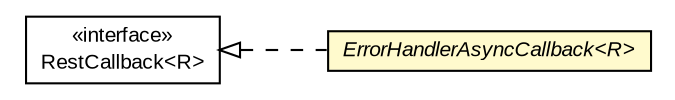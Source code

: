 #!/usr/local/bin/dot
#
# Class diagram 
# Generated by UMLGraph version R5_6-24-gf6e263 (http://www.umlgraph.org/)
#

digraph G {
	edge [fontname="arial",fontsize=10,labelfontname="arial",labelfontsize=10];
	node [fontname="arial",fontsize=10,shape=plaintext];
	nodesep=0.25;
	ranksep=0.5;
	rankdir=LR;
	// com.gwtplatform.dispatch.rest.shared.RestCallback<R>
	c249062 [label=<<table title="com.gwtplatform.dispatch.rest.shared.RestCallback" border="0" cellborder="1" cellspacing="0" cellpadding="2" port="p" href="../../../dispatch/rest/shared/RestCallback.html">
		<tr><td><table border="0" cellspacing="0" cellpadding="1">
<tr><td align="center" balign="center"> &#171;interface&#187; </td></tr>
<tr><td align="center" balign="center"> RestCallback&lt;R&gt; </td></tr>
		</table></td></tr>
		</table>>, URL="../../../dispatch/rest/shared/RestCallback.html", fontname="arial", fontcolor="black", fontsize=10.0];
	// com.gwtplatform.carstore.client.util.ErrorHandlerAsyncCallback<R>
	c249354 [label=<<table title="com.gwtplatform.carstore.client.util.ErrorHandlerAsyncCallback" border="0" cellborder="1" cellspacing="0" cellpadding="2" port="p" bgcolor="lemonChiffon" href="./ErrorHandlerAsyncCallback.html">
		<tr><td><table border="0" cellspacing="0" cellpadding="1">
<tr><td align="center" balign="center"><font face="arial italic"> ErrorHandlerAsyncCallback&lt;R&gt; </font></td></tr>
		</table></td></tr>
		</table>>, URL="./ErrorHandlerAsyncCallback.html", fontname="arial", fontcolor="black", fontsize=10.0];
	//com.gwtplatform.carstore.client.util.ErrorHandlerAsyncCallback<R> implements com.gwtplatform.dispatch.rest.shared.RestCallback<R>
	c249062:p -> c249354:p [dir=back,arrowtail=empty,style=dashed];
}

